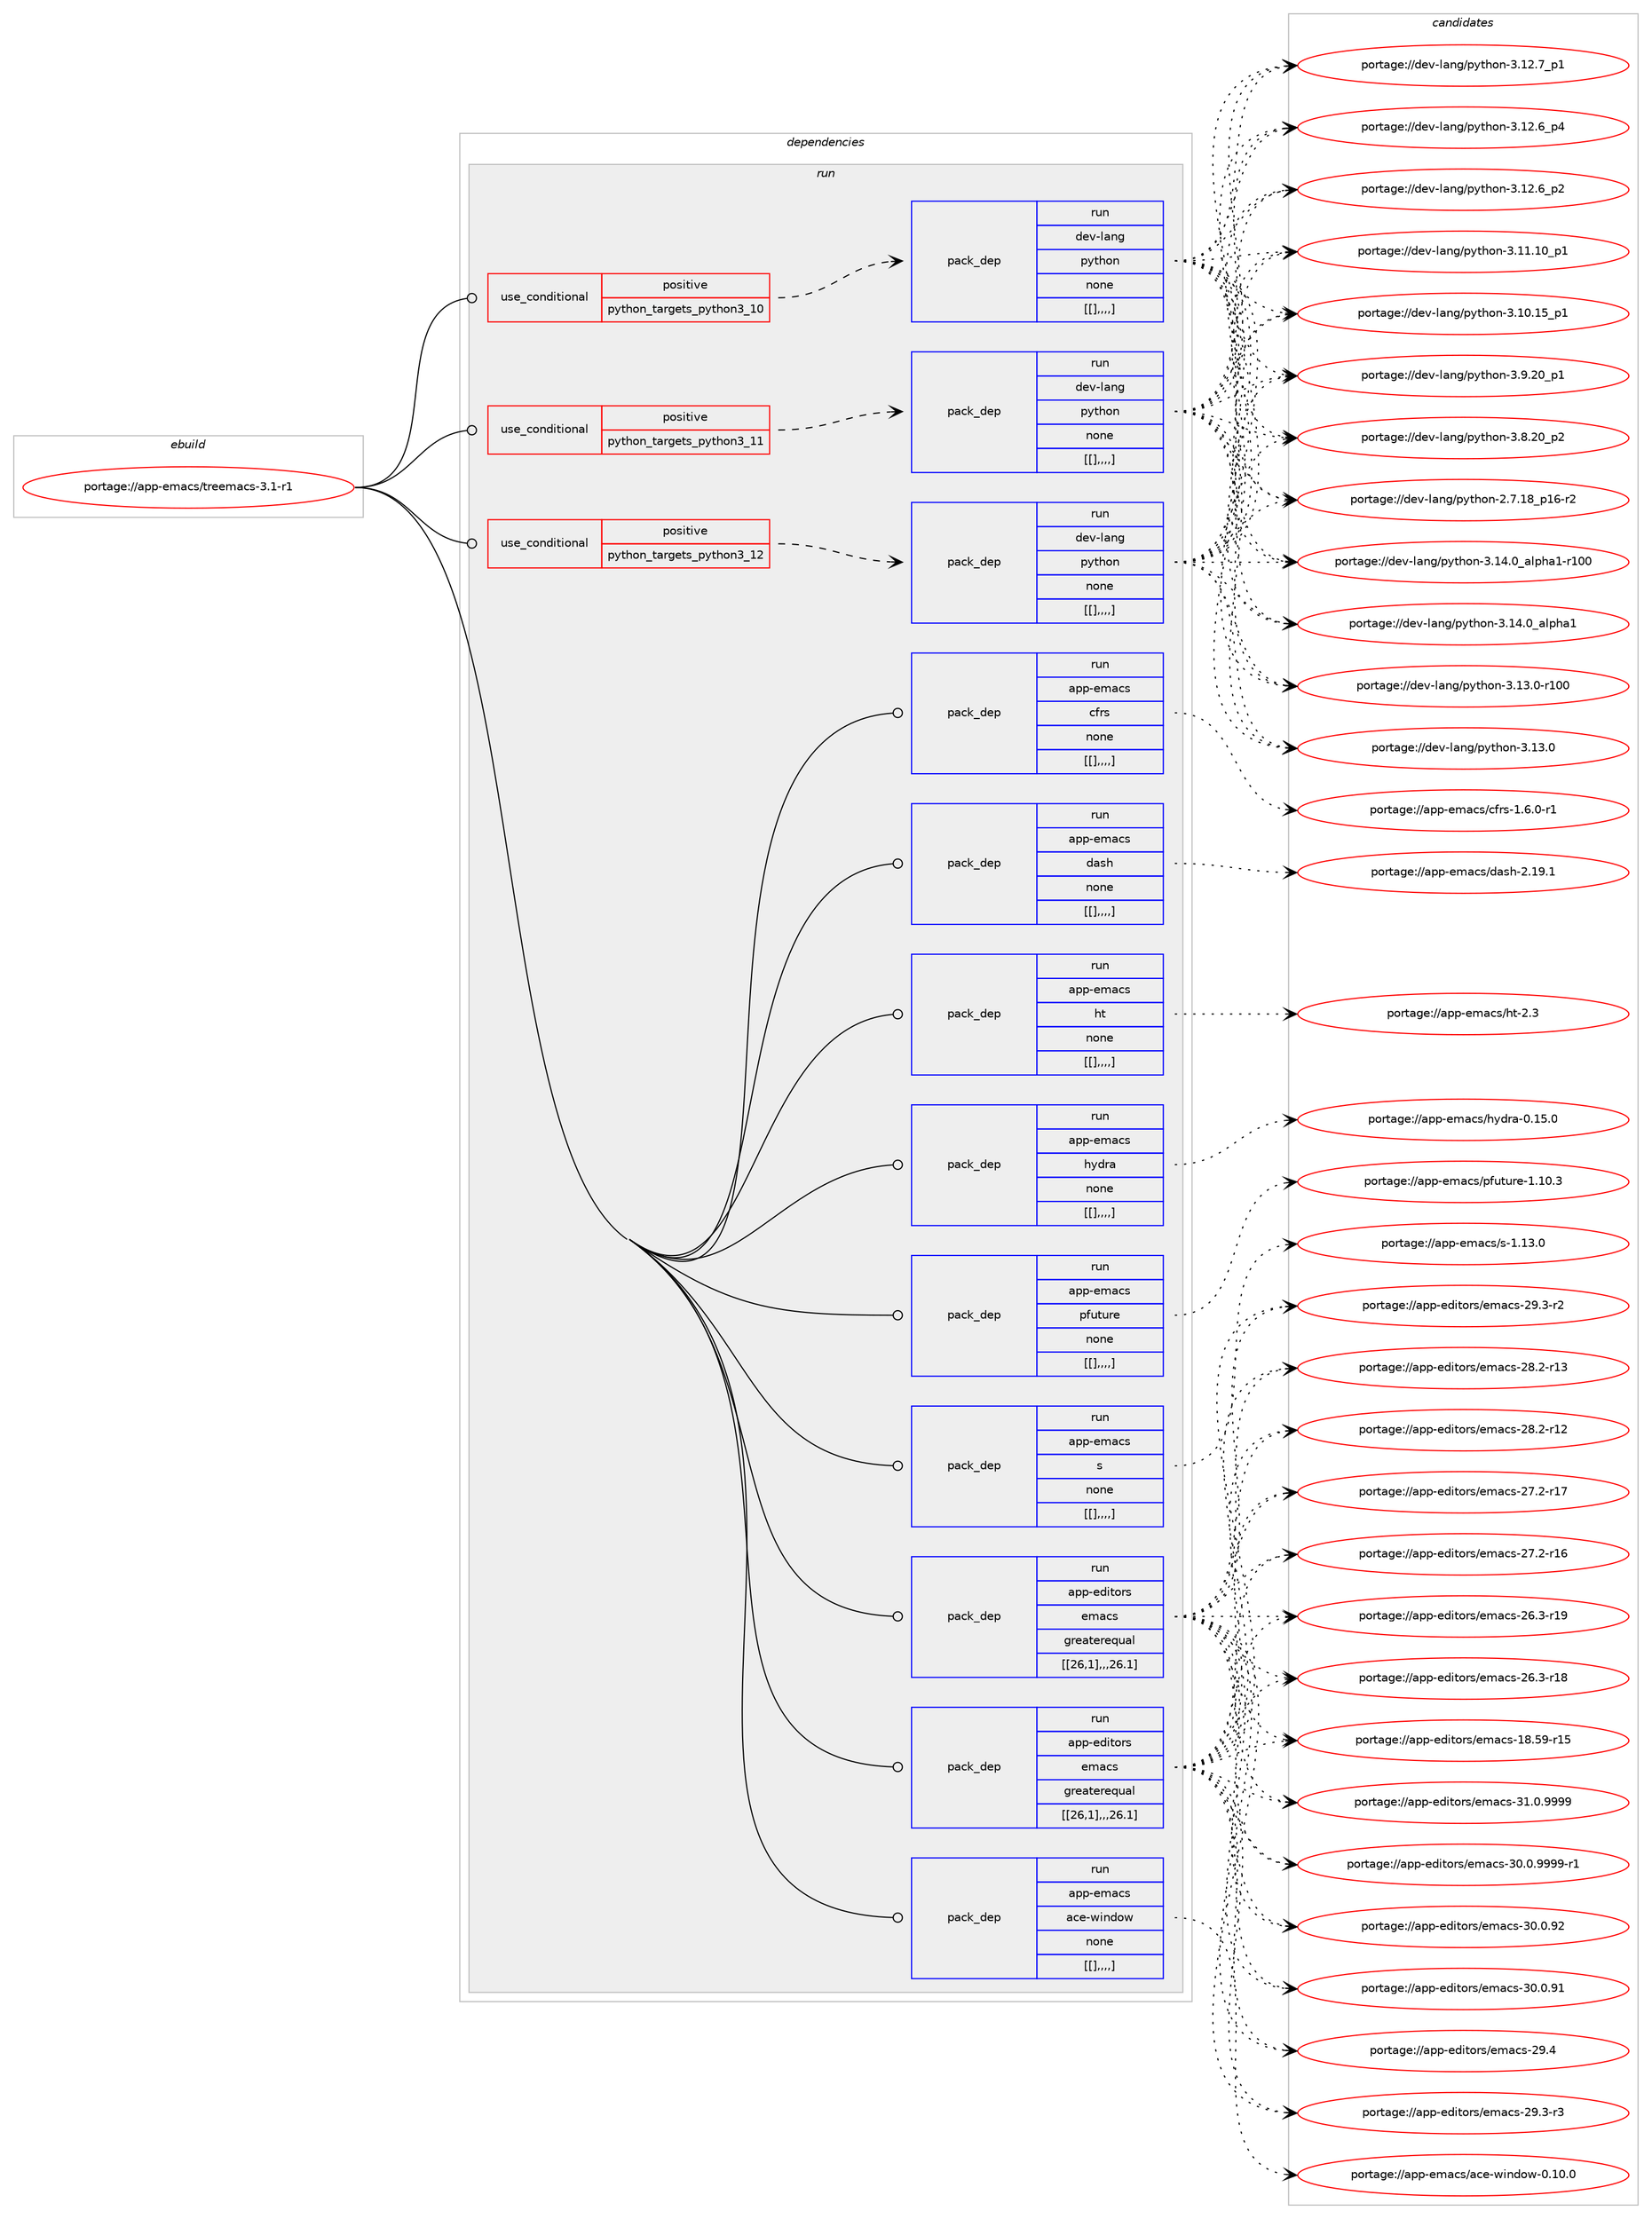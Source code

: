 digraph prolog {

# *************
# Graph options
# *************

newrank=true;
concentrate=true;
compound=true;
graph [rankdir=LR,fontname=Helvetica,fontsize=10,ranksep=1.5];#, ranksep=2.5, nodesep=0.2];
edge  [arrowhead=vee];
node  [fontname=Helvetica,fontsize=10];

# **********
# The ebuild
# **********

subgraph cluster_leftcol {
color=gray;
label=<<i>ebuild</i>>;
id [label="portage://app-emacs/treemacs-3.1-r1", color=red, width=4, href="../app-emacs/treemacs-3.1-r1.svg"];
}

# ****************
# The dependencies
# ****************

subgraph cluster_midcol {
color=gray;
label=<<i>dependencies</i>>;
subgraph cluster_compile {
fillcolor="#eeeeee";
style=filled;
label=<<i>compile</i>>;
}
subgraph cluster_compileandrun {
fillcolor="#eeeeee";
style=filled;
label=<<i>compile and run</i>>;
}
subgraph cluster_run {
fillcolor="#eeeeee";
style=filled;
label=<<i>run</i>>;
subgraph cond6597 {
dependency24204 [label=<<TABLE BORDER="0" CELLBORDER="1" CELLSPACING="0" CELLPADDING="4"><TR><TD ROWSPAN="3" CELLPADDING="10">use_conditional</TD></TR><TR><TD>positive</TD></TR><TR><TD>python_targets_python3_10</TD></TR></TABLE>>, shape=none, color=red];
subgraph pack17450 {
dependency24206 [label=<<TABLE BORDER="0" CELLBORDER="1" CELLSPACING="0" CELLPADDING="4" WIDTH="220"><TR><TD ROWSPAN="6" CELLPADDING="30">pack_dep</TD></TR><TR><TD WIDTH="110">run</TD></TR><TR><TD>dev-lang</TD></TR><TR><TD>python</TD></TR><TR><TD>none</TD></TR><TR><TD>[[],,,,]</TD></TR></TABLE>>, shape=none, color=blue];
}
dependency24204:e -> dependency24206:w [weight=20,style="dashed",arrowhead="vee"];
}
id:e -> dependency24204:w [weight=20,style="solid",arrowhead="odot"];
subgraph cond6599 {
dependency24208 [label=<<TABLE BORDER="0" CELLBORDER="1" CELLSPACING="0" CELLPADDING="4"><TR><TD ROWSPAN="3" CELLPADDING="10">use_conditional</TD></TR><TR><TD>positive</TD></TR><TR><TD>python_targets_python3_11</TD></TR></TABLE>>, shape=none, color=red];
subgraph pack17452 {
dependency24212 [label=<<TABLE BORDER="0" CELLBORDER="1" CELLSPACING="0" CELLPADDING="4" WIDTH="220"><TR><TD ROWSPAN="6" CELLPADDING="30">pack_dep</TD></TR><TR><TD WIDTH="110">run</TD></TR><TR><TD>dev-lang</TD></TR><TR><TD>python</TD></TR><TR><TD>none</TD></TR><TR><TD>[[],,,,]</TD></TR></TABLE>>, shape=none, color=blue];
}
dependency24208:e -> dependency24212:w [weight=20,style="dashed",arrowhead="vee"];
}
id:e -> dependency24208:w [weight=20,style="solid",arrowhead="odot"];
subgraph cond6600 {
dependency24215 [label=<<TABLE BORDER="0" CELLBORDER="1" CELLSPACING="0" CELLPADDING="4"><TR><TD ROWSPAN="3" CELLPADDING="10">use_conditional</TD></TR><TR><TD>positive</TD></TR><TR><TD>python_targets_python3_12</TD></TR></TABLE>>, shape=none, color=red];
subgraph pack17457 {
dependency24216 [label=<<TABLE BORDER="0" CELLBORDER="1" CELLSPACING="0" CELLPADDING="4" WIDTH="220"><TR><TD ROWSPAN="6" CELLPADDING="30">pack_dep</TD></TR><TR><TD WIDTH="110">run</TD></TR><TR><TD>dev-lang</TD></TR><TR><TD>python</TD></TR><TR><TD>none</TD></TR><TR><TD>[[],,,,]</TD></TR></TABLE>>, shape=none, color=blue];
}
dependency24215:e -> dependency24216:w [weight=20,style="dashed",arrowhead="vee"];
}
id:e -> dependency24215:w [weight=20,style="solid",arrowhead="odot"];
subgraph pack17460 {
dependency24219 [label=<<TABLE BORDER="0" CELLBORDER="1" CELLSPACING="0" CELLPADDING="4" WIDTH="220"><TR><TD ROWSPAN="6" CELLPADDING="30">pack_dep</TD></TR><TR><TD WIDTH="110">run</TD></TR><TR><TD>app-editors</TD></TR><TR><TD>emacs</TD></TR><TR><TD>greaterequal</TD></TR><TR><TD>[[26,1],,,26.1]</TD></TR></TABLE>>, shape=none, color=blue];
}
id:e -> dependency24219:w [weight=20,style="solid",arrowhead="odot"];
subgraph pack17465 {
dependency24224 [label=<<TABLE BORDER="0" CELLBORDER="1" CELLSPACING="0" CELLPADDING="4" WIDTH="220"><TR><TD ROWSPAN="6" CELLPADDING="30">pack_dep</TD></TR><TR><TD WIDTH="110">run</TD></TR><TR><TD>app-editors</TD></TR><TR><TD>emacs</TD></TR><TR><TD>greaterequal</TD></TR><TR><TD>[[26,1],,,26.1]</TD></TR></TABLE>>, shape=none, color=blue];
}
id:e -> dependency24224:w [weight=20,style="solid",arrowhead="odot"];
subgraph pack17470 {
dependency24229 [label=<<TABLE BORDER="0" CELLBORDER="1" CELLSPACING="0" CELLPADDING="4" WIDTH="220"><TR><TD ROWSPAN="6" CELLPADDING="30">pack_dep</TD></TR><TR><TD WIDTH="110">run</TD></TR><TR><TD>app-emacs</TD></TR><TR><TD>ace-window</TD></TR><TR><TD>none</TD></TR><TR><TD>[[],,,,]</TD></TR></TABLE>>, shape=none, color=blue];
}
id:e -> dependency24229:w [weight=20,style="solid",arrowhead="odot"];
subgraph pack17474 {
dependency24232 [label=<<TABLE BORDER="0" CELLBORDER="1" CELLSPACING="0" CELLPADDING="4" WIDTH="220"><TR><TD ROWSPAN="6" CELLPADDING="30">pack_dep</TD></TR><TR><TD WIDTH="110">run</TD></TR><TR><TD>app-emacs</TD></TR><TR><TD>cfrs</TD></TR><TR><TD>none</TD></TR><TR><TD>[[],,,,]</TD></TR></TABLE>>, shape=none, color=blue];
}
id:e -> dependency24232:w [weight=20,style="solid",arrowhead="odot"];
subgraph pack17476 {
dependency24236 [label=<<TABLE BORDER="0" CELLBORDER="1" CELLSPACING="0" CELLPADDING="4" WIDTH="220"><TR><TD ROWSPAN="6" CELLPADDING="30">pack_dep</TD></TR><TR><TD WIDTH="110">run</TD></TR><TR><TD>app-emacs</TD></TR><TR><TD>dash</TD></TR><TR><TD>none</TD></TR><TR><TD>[[],,,,]</TD></TR></TABLE>>, shape=none, color=blue];
}
id:e -> dependency24236:w [weight=20,style="solid",arrowhead="odot"];
subgraph pack17478 {
dependency24237 [label=<<TABLE BORDER="0" CELLBORDER="1" CELLSPACING="0" CELLPADDING="4" WIDTH="220"><TR><TD ROWSPAN="6" CELLPADDING="30">pack_dep</TD></TR><TR><TD WIDTH="110">run</TD></TR><TR><TD>app-emacs</TD></TR><TR><TD>ht</TD></TR><TR><TD>none</TD></TR><TR><TD>[[],,,,]</TD></TR></TABLE>>, shape=none, color=blue];
}
id:e -> dependency24237:w [weight=20,style="solid",arrowhead="odot"];
subgraph pack17480 {
dependency24238 [label=<<TABLE BORDER="0" CELLBORDER="1" CELLSPACING="0" CELLPADDING="4" WIDTH="220"><TR><TD ROWSPAN="6" CELLPADDING="30">pack_dep</TD></TR><TR><TD WIDTH="110">run</TD></TR><TR><TD>app-emacs</TD></TR><TR><TD>hydra</TD></TR><TR><TD>none</TD></TR><TR><TD>[[],,,,]</TD></TR></TABLE>>, shape=none, color=blue];
}
id:e -> dependency24238:w [weight=20,style="solid",arrowhead="odot"];
subgraph pack17481 {
dependency24240 [label=<<TABLE BORDER="0" CELLBORDER="1" CELLSPACING="0" CELLPADDING="4" WIDTH="220"><TR><TD ROWSPAN="6" CELLPADDING="30">pack_dep</TD></TR><TR><TD WIDTH="110">run</TD></TR><TR><TD>app-emacs</TD></TR><TR><TD>pfuture</TD></TR><TR><TD>none</TD></TR><TR><TD>[[],,,,]</TD></TR></TABLE>>, shape=none, color=blue];
}
id:e -> dependency24240:w [weight=20,style="solid",arrowhead="odot"];
subgraph pack17484 {
dependency24242 [label=<<TABLE BORDER="0" CELLBORDER="1" CELLSPACING="0" CELLPADDING="4" WIDTH="220"><TR><TD ROWSPAN="6" CELLPADDING="30">pack_dep</TD></TR><TR><TD WIDTH="110">run</TD></TR><TR><TD>app-emacs</TD></TR><TR><TD>s</TD></TR><TR><TD>none</TD></TR><TR><TD>[[],,,,]</TD></TR></TABLE>>, shape=none, color=blue];
}
id:e -> dependency24242:w [weight=20,style="solid",arrowhead="odot"];
}
}

# **************
# The candidates
# **************

subgraph cluster_choices {
rank=same;
color=gray;
label=<<i>candidates</i>>;

subgraph choice17265 {
color=black;
nodesep=1;
choice100101118451089711010347112121116104111110455146495246489597108112104974945114494848 [label="portage://dev-lang/python-3.14.0_alpha1-r100", color=red, width=4,href="../dev-lang/python-3.14.0_alpha1-r100.svg"];
choice1001011184510897110103471121211161041111104551464952464895971081121049749 [label="portage://dev-lang/python-3.14.0_alpha1", color=red, width=4,href="../dev-lang/python-3.14.0_alpha1.svg"];
choice1001011184510897110103471121211161041111104551464951464845114494848 [label="portage://dev-lang/python-3.13.0-r100", color=red, width=4,href="../dev-lang/python-3.13.0-r100.svg"];
choice10010111845108971101034711212111610411111045514649514648 [label="portage://dev-lang/python-3.13.0", color=red, width=4,href="../dev-lang/python-3.13.0.svg"];
choice100101118451089711010347112121116104111110455146495046559511249 [label="portage://dev-lang/python-3.12.7_p1", color=red, width=4,href="../dev-lang/python-3.12.7_p1.svg"];
choice100101118451089711010347112121116104111110455146495046549511252 [label="portage://dev-lang/python-3.12.6_p4", color=red, width=4,href="../dev-lang/python-3.12.6_p4.svg"];
choice100101118451089711010347112121116104111110455146495046549511250 [label="portage://dev-lang/python-3.12.6_p2", color=red, width=4,href="../dev-lang/python-3.12.6_p2.svg"];
choice10010111845108971101034711212111610411111045514649494649489511249 [label="portage://dev-lang/python-3.11.10_p1", color=red, width=4,href="../dev-lang/python-3.11.10_p1.svg"];
choice10010111845108971101034711212111610411111045514649484649539511249 [label="portage://dev-lang/python-3.10.15_p1", color=red, width=4,href="../dev-lang/python-3.10.15_p1.svg"];
choice100101118451089711010347112121116104111110455146574650489511249 [label="portage://dev-lang/python-3.9.20_p1", color=red, width=4,href="../dev-lang/python-3.9.20_p1.svg"];
choice100101118451089711010347112121116104111110455146564650489511250 [label="portage://dev-lang/python-3.8.20_p2", color=red, width=4,href="../dev-lang/python-3.8.20_p2.svg"];
choice100101118451089711010347112121116104111110455046554649569511249544511450 [label="portage://dev-lang/python-2.7.18_p16-r2", color=red, width=4,href="../dev-lang/python-2.7.18_p16-r2.svg"];
dependency24206:e -> choice100101118451089711010347112121116104111110455146495246489597108112104974945114494848:w [style=dotted,weight="100"];
dependency24206:e -> choice1001011184510897110103471121211161041111104551464952464895971081121049749:w [style=dotted,weight="100"];
dependency24206:e -> choice1001011184510897110103471121211161041111104551464951464845114494848:w [style=dotted,weight="100"];
dependency24206:e -> choice10010111845108971101034711212111610411111045514649514648:w [style=dotted,weight="100"];
dependency24206:e -> choice100101118451089711010347112121116104111110455146495046559511249:w [style=dotted,weight="100"];
dependency24206:e -> choice100101118451089711010347112121116104111110455146495046549511252:w [style=dotted,weight="100"];
dependency24206:e -> choice100101118451089711010347112121116104111110455146495046549511250:w [style=dotted,weight="100"];
dependency24206:e -> choice10010111845108971101034711212111610411111045514649494649489511249:w [style=dotted,weight="100"];
dependency24206:e -> choice10010111845108971101034711212111610411111045514649484649539511249:w [style=dotted,weight="100"];
dependency24206:e -> choice100101118451089711010347112121116104111110455146574650489511249:w [style=dotted,weight="100"];
dependency24206:e -> choice100101118451089711010347112121116104111110455146564650489511250:w [style=dotted,weight="100"];
dependency24206:e -> choice100101118451089711010347112121116104111110455046554649569511249544511450:w [style=dotted,weight="100"];
}
subgraph choice17288 {
color=black;
nodesep=1;
choice100101118451089711010347112121116104111110455146495246489597108112104974945114494848 [label="portage://dev-lang/python-3.14.0_alpha1-r100", color=red, width=4,href="../dev-lang/python-3.14.0_alpha1-r100.svg"];
choice1001011184510897110103471121211161041111104551464952464895971081121049749 [label="portage://dev-lang/python-3.14.0_alpha1", color=red, width=4,href="../dev-lang/python-3.14.0_alpha1.svg"];
choice1001011184510897110103471121211161041111104551464951464845114494848 [label="portage://dev-lang/python-3.13.0-r100", color=red, width=4,href="../dev-lang/python-3.13.0-r100.svg"];
choice10010111845108971101034711212111610411111045514649514648 [label="portage://dev-lang/python-3.13.0", color=red, width=4,href="../dev-lang/python-3.13.0.svg"];
choice100101118451089711010347112121116104111110455146495046559511249 [label="portage://dev-lang/python-3.12.7_p1", color=red, width=4,href="../dev-lang/python-3.12.7_p1.svg"];
choice100101118451089711010347112121116104111110455146495046549511252 [label="portage://dev-lang/python-3.12.6_p4", color=red, width=4,href="../dev-lang/python-3.12.6_p4.svg"];
choice100101118451089711010347112121116104111110455146495046549511250 [label="portage://dev-lang/python-3.12.6_p2", color=red, width=4,href="../dev-lang/python-3.12.6_p2.svg"];
choice10010111845108971101034711212111610411111045514649494649489511249 [label="portage://dev-lang/python-3.11.10_p1", color=red, width=4,href="../dev-lang/python-3.11.10_p1.svg"];
choice10010111845108971101034711212111610411111045514649484649539511249 [label="portage://dev-lang/python-3.10.15_p1", color=red, width=4,href="../dev-lang/python-3.10.15_p1.svg"];
choice100101118451089711010347112121116104111110455146574650489511249 [label="portage://dev-lang/python-3.9.20_p1", color=red, width=4,href="../dev-lang/python-3.9.20_p1.svg"];
choice100101118451089711010347112121116104111110455146564650489511250 [label="portage://dev-lang/python-3.8.20_p2", color=red, width=4,href="../dev-lang/python-3.8.20_p2.svg"];
choice100101118451089711010347112121116104111110455046554649569511249544511450 [label="portage://dev-lang/python-2.7.18_p16-r2", color=red, width=4,href="../dev-lang/python-2.7.18_p16-r2.svg"];
dependency24212:e -> choice100101118451089711010347112121116104111110455146495246489597108112104974945114494848:w [style=dotted,weight="100"];
dependency24212:e -> choice1001011184510897110103471121211161041111104551464952464895971081121049749:w [style=dotted,weight="100"];
dependency24212:e -> choice1001011184510897110103471121211161041111104551464951464845114494848:w [style=dotted,weight="100"];
dependency24212:e -> choice10010111845108971101034711212111610411111045514649514648:w [style=dotted,weight="100"];
dependency24212:e -> choice100101118451089711010347112121116104111110455146495046559511249:w [style=dotted,weight="100"];
dependency24212:e -> choice100101118451089711010347112121116104111110455146495046549511252:w [style=dotted,weight="100"];
dependency24212:e -> choice100101118451089711010347112121116104111110455146495046549511250:w [style=dotted,weight="100"];
dependency24212:e -> choice10010111845108971101034711212111610411111045514649494649489511249:w [style=dotted,weight="100"];
dependency24212:e -> choice10010111845108971101034711212111610411111045514649484649539511249:w [style=dotted,weight="100"];
dependency24212:e -> choice100101118451089711010347112121116104111110455146574650489511249:w [style=dotted,weight="100"];
dependency24212:e -> choice100101118451089711010347112121116104111110455146564650489511250:w [style=dotted,weight="100"];
dependency24212:e -> choice100101118451089711010347112121116104111110455046554649569511249544511450:w [style=dotted,weight="100"];
}
subgraph choice17318 {
color=black;
nodesep=1;
choice100101118451089711010347112121116104111110455146495246489597108112104974945114494848 [label="portage://dev-lang/python-3.14.0_alpha1-r100", color=red, width=4,href="../dev-lang/python-3.14.0_alpha1-r100.svg"];
choice1001011184510897110103471121211161041111104551464952464895971081121049749 [label="portage://dev-lang/python-3.14.0_alpha1", color=red, width=4,href="../dev-lang/python-3.14.0_alpha1.svg"];
choice1001011184510897110103471121211161041111104551464951464845114494848 [label="portage://dev-lang/python-3.13.0-r100", color=red, width=4,href="../dev-lang/python-3.13.0-r100.svg"];
choice10010111845108971101034711212111610411111045514649514648 [label="portage://dev-lang/python-3.13.0", color=red, width=4,href="../dev-lang/python-3.13.0.svg"];
choice100101118451089711010347112121116104111110455146495046559511249 [label="portage://dev-lang/python-3.12.7_p1", color=red, width=4,href="../dev-lang/python-3.12.7_p1.svg"];
choice100101118451089711010347112121116104111110455146495046549511252 [label="portage://dev-lang/python-3.12.6_p4", color=red, width=4,href="../dev-lang/python-3.12.6_p4.svg"];
choice100101118451089711010347112121116104111110455146495046549511250 [label="portage://dev-lang/python-3.12.6_p2", color=red, width=4,href="../dev-lang/python-3.12.6_p2.svg"];
choice10010111845108971101034711212111610411111045514649494649489511249 [label="portage://dev-lang/python-3.11.10_p1", color=red, width=4,href="../dev-lang/python-3.11.10_p1.svg"];
choice10010111845108971101034711212111610411111045514649484649539511249 [label="portage://dev-lang/python-3.10.15_p1", color=red, width=4,href="../dev-lang/python-3.10.15_p1.svg"];
choice100101118451089711010347112121116104111110455146574650489511249 [label="portage://dev-lang/python-3.9.20_p1", color=red, width=4,href="../dev-lang/python-3.9.20_p1.svg"];
choice100101118451089711010347112121116104111110455146564650489511250 [label="portage://dev-lang/python-3.8.20_p2", color=red, width=4,href="../dev-lang/python-3.8.20_p2.svg"];
choice100101118451089711010347112121116104111110455046554649569511249544511450 [label="portage://dev-lang/python-2.7.18_p16-r2", color=red, width=4,href="../dev-lang/python-2.7.18_p16-r2.svg"];
dependency24216:e -> choice100101118451089711010347112121116104111110455146495246489597108112104974945114494848:w [style=dotted,weight="100"];
dependency24216:e -> choice1001011184510897110103471121211161041111104551464952464895971081121049749:w [style=dotted,weight="100"];
dependency24216:e -> choice1001011184510897110103471121211161041111104551464951464845114494848:w [style=dotted,weight="100"];
dependency24216:e -> choice10010111845108971101034711212111610411111045514649514648:w [style=dotted,weight="100"];
dependency24216:e -> choice100101118451089711010347112121116104111110455146495046559511249:w [style=dotted,weight="100"];
dependency24216:e -> choice100101118451089711010347112121116104111110455146495046549511252:w [style=dotted,weight="100"];
dependency24216:e -> choice100101118451089711010347112121116104111110455146495046549511250:w [style=dotted,weight="100"];
dependency24216:e -> choice10010111845108971101034711212111610411111045514649494649489511249:w [style=dotted,weight="100"];
dependency24216:e -> choice10010111845108971101034711212111610411111045514649484649539511249:w [style=dotted,weight="100"];
dependency24216:e -> choice100101118451089711010347112121116104111110455146574650489511249:w [style=dotted,weight="100"];
dependency24216:e -> choice100101118451089711010347112121116104111110455146564650489511250:w [style=dotted,weight="100"];
dependency24216:e -> choice100101118451089711010347112121116104111110455046554649569511249544511450:w [style=dotted,weight="100"];
}
subgraph choice17331 {
color=black;
nodesep=1;
choice971121124510110010511611111411547101109979911545514946484657575757 [label="portage://app-editors/emacs-31.0.9999", color=red, width=4,href="../app-editors/emacs-31.0.9999.svg"];
choice9711211245101100105116111114115471011099799115455148464846575757574511449 [label="portage://app-editors/emacs-30.0.9999-r1", color=red, width=4,href="../app-editors/emacs-30.0.9999-r1.svg"];
choice97112112451011001051161111141154710110997991154551484648465750 [label="portage://app-editors/emacs-30.0.92", color=red, width=4,href="../app-editors/emacs-30.0.92.svg"];
choice97112112451011001051161111141154710110997991154551484648465749 [label="portage://app-editors/emacs-30.0.91", color=red, width=4,href="../app-editors/emacs-30.0.91.svg"];
choice97112112451011001051161111141154710110997991154550574652 [label="portage://app-editors/emacs-29.4", color=red, width=4,href="../app-editors/emacs-29.4.svg"];
choice971121124510110010511611111411547101109979911545505746514511451 [label="portage://app-editors/emacs-29.3-r3", color=red, width=4,href="../app-editors/emacs-29.3-r3.svg"];
choice971121124510110010511611111411547101109979911545505746514511450 [label="portage://app-editors/emacs-29.3-r2", color=red, width=4,href="../app-editors/emacs-29.3-r2.svg"];
choice97112112451011001051161111141154710110997991154550564650451144951 [label="portage://app-editors/emacs-28.2-r13", color=red, width=4,href="../app-editors/emacs-28.2-r13.svg"];
choice97112112451011001051161111141154710110997991154550564650451144950 [label="portage://app-editors/emacs-28.2-r12", color=red, width=4,href="../app-editors/emacs-28.2-r12.svg"];
choice97112112451011001051161111141154710110997991154550554650451144955 [label="portage://app-editors/emacs-27.2-r17", color=red, width=4,href="../app-editors/emacs-27.2-r17.svg"];
choice97112112451011001051161111141154710110997991154550554650451144954 [label="portage://app-editors/emacs-27.2-r16", color=red, width=4,href="../app-editors/emacs-27.2-r16.svg"];
choice97112112451011001051161111141154710110997991154550544651451144957 [label="portage://app-editors/emacs-26.3-r19", color=red, width=4,href="../app-editors/emacs-26.3-r19.svg"];
choice97112112451011001051161111141154710110997991154550544651451144956 [label="portage://app-editors/emacs-26.3-r18", color=red, width=4,href="../app-editors/emacs-26.3-r18.svg"];
choice9711211245101100105116111114115471011099799115454956465357451144953 [label="portage://app-editors/emacs-18.59-r15", color=red, width=4,href="../app-editors/emacs-18.59-r15.svg"];
dependency24219:e -> choice971121124510110010511611111411547101109979911545514946484657575757:w [style=dotted,weight="100"];
dependency24219:e -> choice9711211245101100105116111114115471011099799115455148464846575757574511449:w [style=dotted,weight="100"];
dependency24219:e -> choice97112112451011001051161111141154710110997991154551484648465750:w [style=dotted,weight="100"];
dependency24219:e -> choice97112112451011001051161111141154710110997991154551484648465749:w [style=dotted,weight="100"];
dependency24219:e -> choice97112112451011001051161111141154710110997991154550574652:w [style=dotted,weight="100"];
dependency24219:e -> choice971121124510110010511611111411547101109979911545505746514511451:w [style=dotted,weight="100"];
dependency24219:e -> choice971121124510110010511611111411547101109979911545505746514511450:w [style=dotted,weight="100"];
dependency24219:e -> choice97112112451011001051161111141154710110997991154550564650451144951:w [style=dotted,weight="100"];
dependency24219:e -> choice97112112451011001051161111141154710110997991154550564650451144950:w [style=dotted,weight="100"];
dependency24219:e -> choice97112112451011001051161111141154710110997991154550554650451144955:w [style=dotted,weight="100"];
dependency24219:e -> choice97112112451011001051161111141154710110997991154550554650451144954:w [style=dotted,weight="100"];
dependency24219:e -> choice97112112451011001051161111141154710110997991154550544651451144957:w [style=dotted,weight="100"];
dependency24219:e -> choice97112112451011001051161111141154710110997991154550544651451144956:w [style=dotted,weight="100"];
dependency24219:e -> choice9711211245101100105116111114115471011099799115454956465357451144953:w [style=dotted,weight="100"];
}
subgraph choice17349 {
color=black;
nodesep=1;
choice971121124510110010511611111411547101109979911545514946484657575757 [label="portage://app-editors/emacs-31.0.9999", color=red, width=4,href="../app-editors/emacs-31.0.9999.svg"];
choice9711211245101100105116111114115471011099799115455148464846575757574511449 [label="portage://app-editors/emacs-30.0.9999-r1", color=red, width=4,href="../app-editors/emacs-30.0.9999-r1.svg"];
choice97112112451011001051161111141154710110997991154551484648465750 [label="portage://app-editors/emacs-30.0.92", color=red, width=4,href="../app-editors/emacs-30.0.92.svg"];
choice97112112451011001051161111141154710110997991154551484648465749 [label="portage://app-editors/emacs-30.0.91", color=red, width=4,href="../app-editors/emacs-30.0.91.svg"];
choice97112112451011001051161111141154710110997991154550574652 [label="portage://app-editors/emacs-29.4", color=red, width=4,href="../app-editors/emacs-29.4.svg"];
choice971121124510110010511611111411547101109979911545505746514511451 [label="portage://app-editors/emacs-29.3-r3", color=red, width=4,href="../app-editors/emacs-29.3-r3.svg"];
choice971121124510110010511611111411547101109979911545505746514511450 [label="portage://app-editors/emacs-29.3-r2", color=red, width=4,href="../app-editors/emacs-29.3-r2.svg"];
choice97112112451011001051161111141154710110997991154550564650451144951 [label="portage://app-editors/emacs-28.2-r13", color=red, width=4,href="../app-editors/emacs-28.2-r13.svg"];
choice97112112451011001051161111141154710110997991154550564650451144950 [label="portage://app-editors/emacs-28.2-r12", color=red, width=4,href="../app-editors/emacs-28.2-r12.svg"];
choice97112112451011001051161111141154710110997991154550554650451144955 [label="portage://app-editors/emacs-27.2-r17", color=red, width=4,href="../app-editors/emacs-27.2-r17.svg"];
choice97112112451011001051161111141154710110997991154550554650451144954 [label="portage://app-editors/emacs-27.2-r16", color=red, width=4,href="../app-editors/emacs-27.2-r16.svg"];
choice97112112451011001051161111141154710110997991154550544651451144957 [label="portage://app-editors/emacs-26.3-r19", color=red, width=4,href="../app-editors/emacs-26.3-r19.svg"];
choice97112112451011001051161111141154710110997991154550544651451144956 [label="portage://app-editors/emacs-26.3-r18", color=red, width=4,href="../app-editors/emacs-26.3-r18.svg"];
choice9711211245101100105116111114115471011099799115454956465357451144953 [label="portage://app-editors/emacs-18.59-r15", color=red, width=4,href="../app-editors/emacs-18.59-r15.svg"];
dependency24224:e -> choice971121124510110010511611111411547101109979911545514946484657575757:w [style=dotted,weight="100"];
dependency24224:e -> choice9711211245101100105116111114115471011099799115455148464846575757574511449:w [style=dotted,weight="100"];
dependency24224:e -> choice97112112451011001051161111141154710110997991154551484648465750:w [style=dotted,weight="100"];
dependency24224:e -> choice97112112451011001051161111141154710110997991154551484648465749:w [style=dotted,weight="100"];
dependency24224:e -> choice97112112451011001051161111141154710110997991154550574652:w [style=dotted,weight="100"];
dependency24224:e -> choice971121124510110010511611111411547101109979911545505746514511451:w [style=dotted,weight="100"];
dependency24224:e -> choice971121124510110010511611111411547101109979911545505746514511450:w [style=dotted,weight="100"];
dependency24224:e -> choice97112112451011001051161111141154710110997991154550564650451144951:w [style=dotted,weight="100"];
dependency24224:e -> choice97112112451011001051161111141154710110997991154550564650451144950:w [style=dotted,weight="100"];
dependency24224:e -> choice97112112451011001051161111141154710110997991154550554650451144955:w [style=dotted,weight="100"];
dependency24224:e -> choice97112112451011001051161111141154710110997991154550554650451144954:w [style=dotted,weight="100"];
dependency24224:e -> choice97112112451011001051161111141154710110997991154550544651451144957:w [style=dotted,weight="100"];
dependency24224:e -> choice97112112451011001051161111141154710110997991154550544651451144956:w [style=dotted,weight="100"];
dependency24224:e -> choice9711211245101100105116111114115471011099799115454956465357451144953:w [style=dotted,weight="100"];
}
subgraph choice17368 {
color=black;
nodesep=1;
choice971121124510110997991154797991014511910511010011111945484649484648 [label="portage://app-emacs/ace-window-0.10.0", color=red, width=4,href="../app-emacs/ace-window-0.10.0.svg"];
dependency24229:e -> choice971121124510110997991154797991014511910511010011111945484649484648:w [style=dotted,weight="100"];
}
subgraph choice17373 {
color=black;
nodesep=1;
choice9711211245101109979911547991021141154549465446484511449 [label="portage://app-emacs/cfrs-1.6.0-r1", color=red, width=4,href="../app-emacs/cfrs-1.6.0-r1.svg"];
dependency24232:e -> choice9711211245101109979911547991021141154549465446484511449:w [style=dotted,weight="100"];
}
subgraph choice17380 {
color=black;
nodesep=1;
choice97112112451011099799115471009711510445504649574649 [label="portage://app-emacs/dash-2.19.1", color=red, width=4,href="../app-emacs/dash-2.19.1.svg"];
dependency24236:e -> choice97112112451011099799115471009711510445504649574649:w [style=dotted,weight="100"];
}
subgraph choice17383 {
color=black;
nodesep=1;
choice971121124510110997991154710411645504651 [label="portage://app-emacs/ht-2.3", color=red, width=4,href="../app-emacs/ht-2.3.svg"];
dependency24237:e -> choice971121124510110997991154710411645504651:w [style=dotted,weight="100"];
}
subgraph choice17388 {
color=black;
nodesep=1;
choice97112112451011099799115471041211001149745484649534648 [label="portage://app-emacs/hydra-0.15.0", color=red, width=4,href="../app-emacs/hydra-0.15.0.svg"];
dependency24238:e -> choice97112112451011099799115471041211001149745484649534648:w [style=dotted,weight="100"];
}
subgraph choice17391 {
color=black;
nodesep=1;
choice971121124510110997991154711210211711611711410145494649484651 [label="portage://app-emacs/pfuture-1.10.3", color=red, width=4,href="../app-emacs/pfuture-1.10.3.svg"];
dependency24240:e -> choice971121124510110997991154711210211711611711410145494649484651:w [style=dotted,weight="100"];
}
subgraph choice17396 {
color=black;
nodesep=1;
choice971121124510110997991154711545494649514648 [label="portage://app-emacs/s-1.13.0", color=red, width=4,href="../app-emacs/s-1.13.0.svg"];
dependency24242:e -> choice971121124510110997991154711545494649514648:w [style=dotted,weight="100"];
}
}

}
